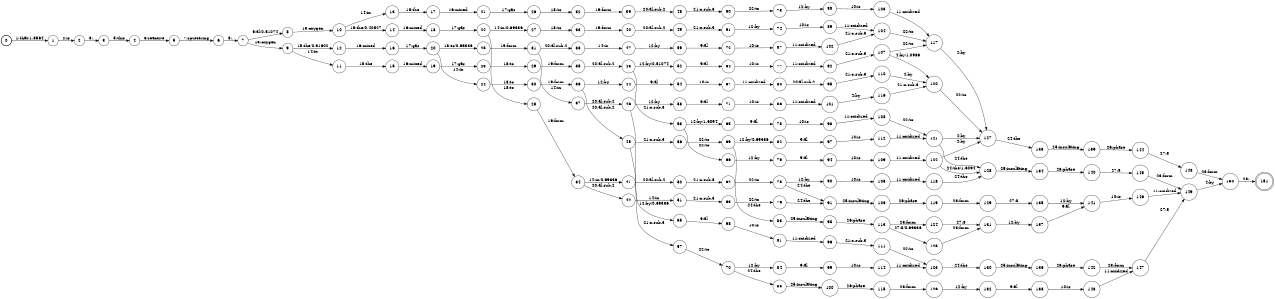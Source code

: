 digraph FST {
rankdir = LR;
size = "8.5,11";
label = "";
center = 1;
orientation = Portrait;
ranksep = "0.4";
nodesep = "0.25";
0 [label = "0", shape = circle, style = bold, fontsize = 14]
	0 -> 1 [label = "1:that/1.8564", fontsize = 14];
1 [label = "1", shape = circle, style = solid, fontsize = 14]
	1 -> 2 [label = "2:is", fontsize = 14];
2 [label = "2", shape = circle, style = solid, fontsize = 14]
	2 -> 3 [label = "3:,", fontsize = 14];
3 [label = "3", shape = circle, style = solid, fontsize = 14]
	3 -> 4 [label = "5:this", fontsize = 14];
4 [label = "4", shape = circle, style = solid, fontsize = 14]
	4 -> 5 [label = "6:reactive", fontsize = 14];
5 [label = "5", shape = circle, style = solid, fontsize = 14]
	5 -> 6 [label = "7:sputtering", fontsize = 14];
6 [label = "6", shape = circle, style = solid, fontsize = 14]
	6 -> 7 [label = "8:,", fontsize = 14];
7 [label = "7", shape = circle, style = solid, fontsize = 14]
	7 -> 8 [label = "9:al/0.51074", fontsize = 14];
	7 -> 9 [label = "13:oxygen", fontsize = 14];
8 [label = "8", shape = circle, style = solid, fontsize = 14]
	8 -> 10 [label = "13:oxygen", fontsize = 14];
9 [label = "9", shape = circle, style = solid, fontsize = 14]
	9 -> 11 [label = "14:in", fontsize = 14];
	9 -> 12 [label = "15:the/0.91602", fontsize = 14];
10 [label = "10", shape = circle, style = solid, fontsize = 14]
	10 -> 13 [label = "14:in", fontsize = 14];
	10 -> 14 [label = "15:the/0.40527", fontsize = 14];
11 [label = "11", shape = circle, style = solid, fontsize = 14]
	11 -> 15 [label = "15:the", fontsize = 14];
12 [label = "12", shape = circle, style = solid, fontsize = 14]
	12 -> 16 [label = "16:mixed", fontsize = 14];
13 [label = "13", shape = circle, style = solid, fontsize = 14]
	13 -> 17 [label = "15:the", fontsize = 14];
14 [label = "14", shape = circle, style = solid, fontsize = 14]
	14 -> 18 [label = "16:mixed", fontsize = 14];
15 [label = "15", shape = circle, style = solid, fontsize = 14]
	15 -> 19 [label = "16:mixed", fontsize = 14];
16 [label = "16", shape = circle, style = solid, fontsize = 14]
	16 -> 20 [label = "17:gas", fontsize = 14];
17 [label = "17", shape = circle, style = solid, fontsize = 14]
	17 -> 21 [label = "16:mixed", fontsize = 14];
18 [label = "18", shape = circle, style = solid, fontsize = 14]
	18 -> 22 [label = "17:gas", fontsize = 14];
19 [label = "19", shape = circle, style = solid, fontsize = 14]
	19 -> 23 [label = "17:gas", fontsize = 14];
20 [label = "20", shape = circle, style = solid, fontsize = 14]
	20 -> 24 [label = "14:in", fontsize = 14];
	20 -> 25 [label = "18:to/0.69336", fontsize = 14];
21 [label = "21", shape = circle, style = solid, fontsize = 14]
	21 -> 26 [label = "17:gas", fontsize = 14];
22 [label = "22", shape = circle, style = solid, fontsize = 14]
	22 -> 27 [label = "14:in/0.69336", fontsize = 14];
	22 -> 28 [label = "18:to", fontsize = 14];
23 [label = "23", shape = circle, style = solid, fontsize = 14]
	23 -> 29 [label = "18:to", fontsize = 14];
24 [label = "24", shape = circle, style = solid, fontsize = 14]
	24 -> 30 [label = "18:to", fontsize = 14];
25 [label = "25", shape = circle, style = solid, fontsize = 14]
	25 -> 31 [label = "19:form", fontsize = 14];
26 [label = "26", shape = circle, style = solid, fontsize = 14]
	26 -> 32 [label = "18:to", fontsize = 14];
27 [label = "27", shape = circle, style = solid, fontsize = 14]
	27 -> 33 [label = "18:to", fontsize = 14];
28 [label = "28", shape = circle, style = solid, fontsize = 14]
	28 -> 34 [label = "19:form", fontsize = 14];
29 [label = "29", shape = circle, style = solid, fontsize = 14]
	29 -> 35 [label = "19:form", fontsize = 14];
30 [label = "30", shape = circle, style = solid, fontsize = 14]
	30 -> 36 [label = "19:form", fontsize = 14];
31 [label = "31", shape = circle, style = solid, fontsize = 14]
	31 -> 37 [label = "14:in", fontsize = 14];
	31 -> 38 [label = "20:al.sub.2", fontsize = 14];
32 [label = "32", shape = circle, style = solid, fontsize = 14]
	32 -> 39 [label = "19:form", fontsize = 14];
33 [label = "33", shape = circle, style = solid, fontsize = 14]
	33 -> 40 [label = "19:form", fontsize = 14];
34 [label = "34", shape = circle, style = solid, fontsize = 14]
	34 -> 41 [label = "14:in/0.69336", fontsize = 14];
	34 -> 42 [label = "20:al.sub.2", fontsize = 14];
35 [label = "35", shape = circle, style = solid, fontsize = 14]
	35 -> 43 [label = "20:al.sub.2", fontsize = 14];
36 [label = "36", shape = circle, style = solid, fontsize = 14]
	36 -> 44 [label = "12:by", fontsize = 14];
	36 -> 45 [label = "20:al.sub.2", fontsize = 14];
37 [label = "37", shape = circle, style = solid, fontsize = 14]
	37 -> 46 [label = "20:al.sub.2", fontsize = 14];
38 [label = "38", shape = circle, style = solid, fontsize = 14]
	38 -> 47 [label = "14:in", fontsize = 14];
39 [label = "39", shape = circle, style = solid, fontsize = 14]
	39 -> 48 [label = "20:al.sub.2", fontsize = 14];
40 [label = "40", shape = circle, style = solid, fontsize = 14]
	40 -> 49 [label = "20:al.sub.2", fontsize = 14];
41 [label = "41", shape = circle, style = solid, fontsize = 14]
	41 -> 50 [label = "20:al.sub.2", fontsize = 14];
42 [label = "42", shape = circle, style = solid, fontsize = 14]
	42 -> 51 [label = "14:in", fontsize = 14];
43 [label = "43", shape = circle, style = solid, fontsize = 14]
	43 -> 52 [label = "12:by/0.51074", fontsize = 14];
	43 -> 53 [label = "21:o.sub.3", fontsize = 14];
44 [label = "44", shape = circle, style = solid, fontsize = 14]
	44 -> 54 [label = "9:al", fontsize = 14];
45 [label = "45", shape = circle, style = solid, fontsize = 14]
	45 -> 55 [label = "12:by/0.69336", fontsize = 14];
	45 -> 56 [label = "21:o.sub.3", fontsize = 14];
46 [label = "46", shape = circle, style = solid, fontsize = 14]
	46 -> 58 [label = "12:by", fontsize = 14];
	46 -> 57 [label = "21:o.sub.3", fontsize = 14];
47 [label = "47", shape = circle, style = solid, fontsize = 14]
	47 -> 59 [label = "12:by", fontsize = 14];
48 [label = "48", shape = circle, style = solid, fontsize = 14]
	48 -> 60 [label = "21:o.sub.3", fontsize = 14];
49 [label = "49", shape = circle, style = solid, fontsize = 14]
	49 -> 61 [label = "21:o.sub.3", fontsize = 14];
50 [label = "50", shape = circle, style = solid, fontsize = 14]
	50 -> 62 [label = "21:o.sub.3", fontsize = 14];
51 [label = "51", shape = circle, style = solid, fontsize = 14]
	51 -> 63 [label = "21:o.sub.3", fontsize = 14];
52 [label = "52", shape = circle, style = solid, fontsize = 14]
	52 -> 64 [label = "9:al", fontsize = 14];
53 [label = "53", shape = circle, style = solid, fontsize = 14]
	53 -> 65 [label = "12:by/1.6094", fontsize = 14];
	53 -> 66 [label = "22:to", fontsize = 14];
54 [label = "54", shape = circle, style = solid, fontsize = 14]
	54 -> 67 [label = "10:is", fontsize = 14];
55 [label = "55", shape = circle, style = solid, fontsize = 14]
	55 -> 68 [label = "9:al", fontsize = 14];
56 [label = "56", shape = circle, style = solid, fontsize = 14]
	56 -> 69 [label = "22:to", fontsize = 14];
57 [label = "57", shape = circle, style = solid, fontsize = 14]
	57 -> 70 [label = "22:to", fontsize = 14];
58 [label = "58", shape = circle, style = solid, fontsize = 14]
	58 -> 71 [label = "9:al", fontsize = 14];
59 [label = "59", shape = circle, style = solid, fontsize = 14]
	59 -> 72 [label = "9:al", fontsize = 14];
60 [label = "60", shape = circle, style = solid, fontsize = 14]
	60 -> 73 [label = "22:to", fontsize = 14];
61 [label = "61", shape = circle, style = solid, fontsize = 14]
	61 -> 74 [label = "12:by", fontsize = 14];
62 [label = "62", shape = circle, style = solid, fontsize = 14]
	62 -> 75 [label = "22:to", fontsize = 14];
63 [label = "63", shape = circle, style = solid, fontsize = 14]
	63 -> 76 [label = "22:to", fontsize = 14];
64 [label = "64", shape = circle, style = solid, fontsize = 14]
	64 -> 77 [label = "10:is", fontsize = 14];
65 [label = "65", shape = circle, style = solid, fontsize = 14]
	65 -> 78 [label = "9:al", fontsize = 14];
66 [label = "66", shape = circle, style = solid, fontsize = 14]
	66 -> 79 [label = "12:by", fontsize = 14];
67 [label = "67", shape = circle, style = solid, fontsize = 14]
	67 -> 80 [label = "11:oxidized", fontsize = 14];
68 [label = "68", shape = circle, style = solid, fontsize = 14]
	68 -> 81 [label = "10:is", fontsize = 14];
69 [label = "69", shape = circle, style = solid, fontsize = 14]
	69 -> 82 [label = "12:by/0.69336", fontsize = 14];
	69 -> 83 [label = "24:the", fontsize = 14];
70 [label = "70", shape = circle, style = solid, fontsize = 14]
	70 -> 84 [label = "12:by", fontsize = 14];
	70 -> 85 [label = "24:the", fontsize = 14];
71 [label = "71", shape = circle, style = solid, fontsize = 14]
	71 -> 86 [label = "10:is", fontsize = 14];
72 [label = "72", shape = circle, style = solid, fontsize = 14]
	72 -> 87 [label = "10:is", fontsize = 14];
73 [label = "73", shape = circle, style = solid, fontsize = 14]
	73 -> 88 [label = "12:by", fontsize = 14];
74 [label = "74", shape = circle, style = solid, fontsize = 14]
	74 -> 89 [label = "10:is", fontsize = 14];
75 [label = "75", shape = circle, style = solid, fontsize = 14]
	75 -> 90 [label = "12:by", fontsize = 14];
	75 -> 91 [label = "24:the", fontsize = 14];
76 [label = "76", shape = circle, style = solid, fontsize = 14]
	76 -> 91 [label = "24:the", fontsize = 14];
77 [label = "77", shape = circle, style = solid, fontsize = 14]
	77 -> 92 [label = "11:oxidized", fontsize = 14];
78 [label = "78", shape = circle, style = solid, fontsize = 14]
	78 -> 93 [label = "10:is", fontsize = 14];
79 [label = "79", shape = circle, style = solid, fontsize = 14]
	79 -> 94 [label = "9:al", fontsize = 14];
80 [label = "80", shape = circle, style = solid, fontsize = 14]
	80 -> 95 [label = "20:al.sub.2", fontsize = 14];
81 [label = "81", shape = circle, style = solid, fontsize = 14]
	81 -> 96 [label = "11:oxidized", fontsize = 14];
82 [label = "82", shape = circle, style = solid, fontsize = 14]
	82 -> 97 [label = "9:al", fontsize = 14];
83 [label = "83", shape = circle, style = solid, fontsize = 14]
	83 -> 98 [label = "25:insulating", fontsize = 14];
84 [label = "84", shape = circle, style = solid, fontsize = 14]
	84 -> 99 [label = "9:al", fontsize = 14];
85 [label = "85", shape = circle, style = solid, fontsize = 14]
	85 -> 100 [label = "25:insulating", fontsize = 14];
86 [label = "86", shape = circle, style = solid, fontsize = 14]
	86 -> 101 [label = "11:oxidized", fontsize = 14];
87 [label = "87", shape = circle, style = solid, fontsize = 14]
	87 -> 102 [label = "11:oxidized", fontsize = 14];
88 [label = "88", shape = circle, style = solid, fontsize = 14]
	88 -> 103 [label = "10:is", fontsize = 14];
89 [label = "89", shape = circle, style = solid, fontsize = 14]
	89 -> 104 [label = "11:oxidized", fontsize = 14];
90 [label = "90", shape = circle, style = solid, fontsize = 14]
	90 -> 105 [label = "10:is", fontsize = 14];
91 [label = "91", shape = circle, style = solid, fontsize = 14]
	91 -> 106 [label = "25:insulating", fontsize = 14];
92 [label = "92", shape = circle, style = solid, fontsize = 14]
	92 -> 107 [label = "21:o.sub.3", fontsize = 14];
93 [label = "93", shape = circle, style = solid, fontsize = 14]
	93 -> 108 [label = "11:oxidized", fontsize = 14];
94 [label = "94", shape = circle, style = solid, fontsize = 14]
	94 -> 109 [label = "10:is", fontsize = 14];
95 [label = "95", shape = circle, style = solid, fontsize = 14]
	95 -> 110 [label = "21:o.sub.3", fontsize = 14];
96 [label = "96", shape = circle, style = solid, fontsize = 14]
	96 -> 111 [label = "21:o.sub.3", fontsize = 14];
97 [label = "97", shape = circle, style = solid, fontsize = 14]
	97 -> 112 [label = "10:is", fontsize = 14];
98 [label = "98", shape = circle, style = solid, fontsize = 14]
	98 -> 113 [label = "26:phase", fontsize = 14];
99 [label = "99", shape = circle, style = solid, fontsize = 14]
	99 -> 114 [label = "10:is", fontsize = 14];
100 [label = "100", shape = circle, style = solid, fontsize = 14]
	100 -> 115 [label = "26:phase", fontsize = 14];
101 [label = "101", shape = circle, style = solid, fontsize = 14]
	101 -> 116 [label = "4:by", fontsize = 14];
102 [label = "102", shape = circle, style = solid, fontsize = 14]
	102 -> 104 [label = "21:o.sub.3", fontsize = 14];
103 [label = "103", shape = circle, style = solid, fontsize = 14]
	103 -> 117 [label = "11:oxidized", fontsize = 14];
104 [label = "104", shape = circle, style = solid, fontsize = 14]
	104 -> 117 [label = "22:to", fontsize = 14];
105 [label = "105", shape = circle, style = solid, fontsize = 14]
	105 -> 118 [label = "11:oxidized", fontsize = 14];
106 [label = "106", shape = circle, style = solid, fontsize = 14]
	106 -> 119 [label = "26:phase", fontsize = 14];
107 [label = "107", shape = circle, style = solid, fontsize = 14]
	107 -> 120 [label = "4:by/1.0986", fontsize = 14];
	107 -> 117 [label = "22:to", fontsize = 14];
108 [label = "108", shape = circle, style = solid, fontsize = 14]
	108 -> 121 [label = "22:to", fontsize = 14];
109 [label = "109", shape = circle, style = solid, fontsize = 14]
	109 -> 122 [label = "11:oxidized", fontsize = 14];
110 [label = "110", shape = circle, style = solid, fontsize = 14]
	110 -> 120 [label = "4:by", fontsize = 14];
111 [label = "111", shape = circle, style = solid, fontsize = 14]
	111 -> 123 [label = "22:to", fontsize = 14];
112 [label = "112", shape = circle, style = solid, fontsize = 14]
	112 -> 121 [label = "11:oxidized", fontsize = 14];
113 [label = "113", shape = circle, style = solid, fontsize = 14]
	113 -> 124 [label = "23:form", fontsize = 14];
	113 -> 125 [label = "27:8/0.69336", fontsize = 14];
114 [label = "114", shape = circle, style = solid, fontsize = 14]
	114 -> 123 [label = "11:oxidized", fontsize = 14];
115 [label = "115", shape = circle, style = solid, fontsize = 14]
	115 -> 126 [label = "23:form", fontsize = 14];
116 [label = "116", shape = circle, style = solid, fontsize = 14]
	116 -> 120 [label = "21:o.sub.3", fontsize = 14];
117 [label = "117", shape = circle, style = solid, fontsize = 14]
	117 -> 127 [label = "4:by", fontsize = 14];
118 [label = "118", shape = circle, style = solid, fontsize = 14]
	118 -> 128 [label = "24:the", fontsize = 14];
119 [label = "119", shape = circle, style = solid, fontsize = 14]
	119 -> 129 [label = "23:form", fontsize = 14];
120 [label = "120", shape = circle, style = solid, fontsize = 14]
	120 -> 127 [label = "22:to", fontsize = 14];
121 [label = "121", shape = circle, style = solid, fontsize = 14]
	121 -> 127 [label = "4:by", fontsize = 14];
	121 -> 128 [label = "24:the", fontsize = 14];
122 [label = "122", shape = circle, style = solid, fontsize = 14]
	122 -> 127 [label = "4:by", fontsize = 14];
	122 -> 128 [label = "24:the/1.6094", fontsize = 14];
123 [label = "123", shape = circle, style = solid, fontsize = 14]
	123 -> 130 [label = "24:the", fontsize = 14];
124 [label = "124", shape = circle, style = solid, fontsize = 14]
	124 -> 131 [label = "27:8", fontsize = 14];
125 [label = "125", shape = circle, style = solid, fontsize = 14]
	125 -> 131 [label = "23:form", fontsize = 14];
126 [label = "126", shape = circle, style = solid, fontsize = 14]
	126 -> 132 [label = "12:by", fontsize = 14];
127 [label = "127", shape = circle, style = solid, fontsize = 14]
	127 -> 133 [label = "24:the", fontsize = 14];
128 [label = "128", shape = circle, style = solid, fontsize = 14]
	128 -> 134 [label = "25:insulating", fontsize = 14];
129 [label = "129", shape = circle, style = solid, fontsize = 14]
	129 -> 135 [label = "27:8", fontsize = 14];
130 [label = "130", shape = circle, style = solid, fontsize = 14]
	130 -> 136 [label = "25:insulating", fontsize = 14];
131 [label = "131", shape = circle, style = solid, fontsize = 14]
	131 -> 137 [label = "12:by", fontsize = 14];
132 [label = "132", shape = circle, style = solid, fontsize = 14]
	132 -> 138 [label = "9:al", fontsize = 14];
133 [label = "133", shape = circle, style = solid, fontsize = 14]
	133 -> 139 [label = "25:insulating", fontsize = 14];
134 [label = "134", shape = circle, style = solid, fontsize = 14]
	134 -> 140 [label = "26:phase", fontsize = 14];
135 [label = "135", shape = circle, style = solid, fontsize = 14]
	135 -> 141 [label = "12:by", fontsize = 14];
136 [label = "136", shape = circle, style = solid, fontsize = 14]
	136 -> 142 [label = "26:phase", fontsize = 14];
137 [label = "137", shape = circle, style = solid, fontsize = 14]
	137 -> 141 [label = "9:al", fontsize = 14];
138 [label = "138", shape = circle, style = solid, fontsize = 14]
	138 -> 143 [label = "10:is", fontsize = 14];
139 [label = "139", shape = circle, style = solid, fontsize = 14]
	139 -> 144 [label = "26:phase", fontsize = 14];
140 [label = "140", shape = circle, style = solid, fontsize = 14]
	140 -> 145 [label = "27:8", fontsize = 14];
141 [label = "141", shape = circle, style = solid, fontsize = 14]
	141 -> 146 [label = "10:is", fontsize = 14];
142 [label = "142", shape = circle, style = solid, fontsize = 14]
	142 -> 147 [label = "23:form", fontsize = 14];
143 [label = "143", shape = circle, style = solid, fontsize = 14]
	143 -> 147 [label = "11:oxidized", fontsize = 14];
144 [label = "144", shape = circle, style = solid, fontsize = 14]
	144 -> 148 [label = "27:8", fontsize = 14];
145 [label = "145", shape = circle, style = solid, fontsize = 14]
	145 -> 149 [label = "23:form", fontsize = 14];
146 [label = "146", shape = circle, style = solid, fontsize = 14]
	146 -> 149 [label = "11:oxidized", fontsize = 14];
147 [label = "147", shape = circle, style = solid, fontsize = 14]
	147 -> 149 [label = "27:8", fontsize = 14];
148 [label = "148", shape = circle, style = solid, fontsize = 14]
	148 -> 150 [label = "23:form", fontsize = 14];
149 [label = "149", shape = circle, style = solid, fontsize = 14]
	149 -> 150 [label = "4:by", fontsize = 14];
150 [label = "150", shape = circle, style = solid, fontsize = 14]
	150 -> 151 [label = "28:.", fontsize = 14];
151 [label = "151", shape = doublecircle, style = solid, fontsize = 14]
}

